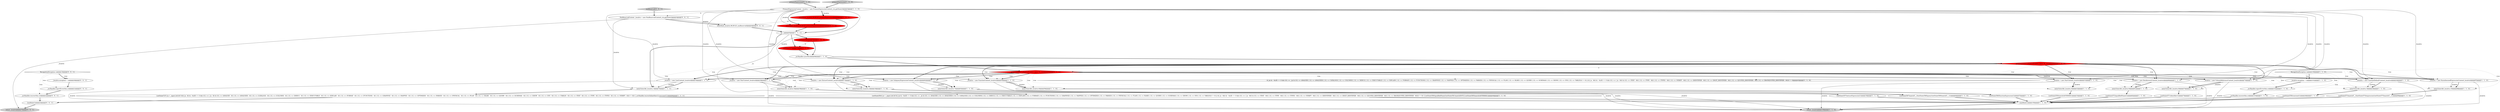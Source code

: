 digraph {
9 [style = filled, label = "{setState(573)match(T__0)setState(574)expression()setState(575)match(T__1)}@@@89@@@['1', '1', '0']", fillcolor = white, shape = ellipse image = "AAA0AAABBB1BBB"];
43 [style = filled, label = "{setState(563)_la = _input.LA(1)if ((((_la) & ~0x3f) == 0 && ((1L << _la) & ((1L << ANALYZE) | (1L << ANALYZED) | (1L << CATALOGS) | (1L << COLUMNS) | (1L << DEBUG) | (1L << EXECUTABLE) | (1L << EXPLAIN) | (1L << FORMAT) | (1L << FUNCTIONS) | (1L << GRAPHVIZ) | (1L << MAPPED) | (1L << OPTIMIZED) | (1L << PARSED) | (1L << PHYSICAL) | (1L << PLAN) | (1L << RLIKE) | (1L << QUERY) | (1L << SCHEMAS) | (1L << SHOW) | (1L << SYS) | (1L << TABLES))) != 0) || ((((_la - 64)) & ~0x3f) == 0 && ((1L << (_la - 64)) & ((1L << (TEXT - 64)) | (1L << (TYPE - 64)) | (1L << (TYPES - 64)) | (1L << (VERIFY - 64)) | (1L << (IDENTIFIER - 64)) | (1L << (DIGIT_IDENTIFIER - 64)) | (1L << (QUOTED_IDENTIFIER - 64)) | (1L << (BACKQUOTED_IDENTIFIER - 64)))) != 0)) {{setState(560)qualifiedName()setState(561)match(DOT)}}setState(565)match(ASTERISK)}@@@40@@@['1', '1', '0']", fillcolor = white, shape = ellipse image = "AAA0AAABBB1BBB"];
11 [style = filled, label = "_localctx = new FunctionContext(_localctx)@@@55@@@['1', '1', '0']", fillcolor = white, shape = ellipse image = "AAA0AAABBB1BBB"];
54 [style = filled, label = "_localctx.exception = re@@@20@@@['0', '0', '1']", fillcolor = white, shape = ellipse image = "AAA0AAABBB3BBB"];
35 [style = filled, label = "_localctx = new ColumnReferenceContext(_localctx)@@@73@@@['1', '1', '0']", fillcolor = white, shape = ellipse image = "AAA0AAABBB1BBB"];
22 [style = filled, label = "{setState(727)_la = _input.LA(1)if (!(((((_la - 6)) & ~0x3f) == 0 && ((1L << (_la - 6)) & ((1L << (ANALYZE - 6)) | (1L << (ANALYZED - 6)) | (1L << (CATALOGS - 6)) | (1L << (COLUMNS - 6)) | (1L << (DEBUG - 6)) | (1L << (EXECUTABLE - 6)) | (1L << (EXPLAIN - 6)) | (1L << (FORMAT - 6)) | (1L << (FUNCTIONS - 6)) | (1L << (GRAPHVIZ - 6)) | (1L << (MAPPED - 6)) | (1L << (OPTIMIZED - 6)) | (1L << (PARSED - 6)) | (1L << (PHYSICAL - 6)) | (1L << (PLAN - 6)) | (1L << (RLIKE - 6)) | (1L << (QUERY - 6)) | (1L << (SCHEMAS - 6)) | (1L << (SHOW - 6)) | (1L << (SYS - 6)) | (1L << (TABLES - 6)) | (1L << (TEXT - 6)) | (1L << (TYPE - 6)) | (1L << (TYPES - 6)) | (1L << (VERIFY - 6)))) != 0))) {_errHandler.recoverInline(this)}{consume()}}@@@8@@@['1', '1', '1']", fillcolor = white, shape = ellipse image = "AAA0AAABBB1BBB"];
25 [style = filled, label = "_localctx = new StarContext(_localctx)@@@31@@@['1', '1', '0']", fillcolor = white, shape = ellipse image = "AAA0AAABBB1BBB"];
50 [style = filled, label = "enterRule(_localctx,96,RULE_nonReserved)@@@4@@@['0', '0', '1']", fillcolor = white, shape = ellipse image = "AAA0AAABBB3BBB"];
19 [style = filled, label = "_localctx = new CastContext(_localctx)@@@10@@@['1', '1', '0']", fillcolor = white, shape = ellipse image = "AAA0AAABBB1BBB"];
12 [style = filled, label = "enterOuterAlt(_localctx,6)@@@56@@@['1', '1', '0']", fillcolor = white, shape = ellipse image = "AAA0AAABBB1BBB"];
6 [style = filled, label = "PrimaryExpressionContext _localctx = new PrimaryExpressionContext(_ctx,getState())@@@3@@@['1', '1', '0']", fillcolor = white, shape = ellipse image = "AAA0AAABBB1BBB"];
13 [style = filled, label = "enterOuterAlt(_localctx,2)@@@18@@@['1', '1', '0']", fillcolor = white, shape = ellipse image = "AAA0AAABBB1BBB"];
23 [style = filled, label = "_localctx = new ParenthesizedExpressionContext(_localctx)@@@87@@@['1', '1', '0']", fillcolor = white, shape = ellipse image = "AAA0AAABBB1BBB"];
2 [style = filled, label = "enterOuterAlt(_localctx,8)@@@74@@@['1', '1', '0']", fillcolor = white, shape = ellipse image = "AAA0AAABBB1BBB"];
39 [style = filled, label = "{setState(567)match(T__0)setState(568)query()setState(569)match(T__1)}@@@64@@@['1', '1', '0']", fillcolor = white, shape = ellipse image = "AAA0AAABBB1BBB"];
29 [style = filled, label = "enterOuterAlt(_localctx,7)@@@63@@@['1', '1', '0']", fillcolor = white, shape = ellipse image = "AAA0AAABBB1BBB"];
5 [style = filled, label = "return _localctx@@@108@@@['1', '1', '0']", fillcolor = lightgray, shape = ellipse image = "AAA0AAABBB1BBB"];
47 [style = filled, label = "enterRule(_localctx,60,RULE_primaryExpression)@@@4@@@['0', '1', '0']", fillcolor = red, shape = ellipse image = "AAA1AAABBB2BBB"];
7 [style = filled, label = "(((_la) & ~0x3f) == 0 && ((1L << _la) & ((1L << ANALYZE) | (1L << ANALYZED) | (1L << CATALOGS) | (1L << COLUMNS) | (1L << DEBUG) | (1L << EXECUTABLE) | (1L << EXPLAIN) | (1L << FORMAT) | (1L << FUNCTIONS) | (1L << GRAPHVIZ) | (1L << MAPPED) | (1L << OPTIMIZED) | (1L << PARSED) | (1L << PHYSICAL) | (1L << PLAN) | (1L << RLIKE) | (1L << QUERY) | (1L << SCHEMAS) | (1L << SHOW) | (1L << SYS) | (1L << TABLES))) != 0) || ((((_la - 64)) & ~0x3f) == 0 && ((1L << (_la - 64)) & ((1L << (TEXT - 64)) | (1L << (TYPE - 64)) | (1L << (TYPES - 64)) | (1L << (VERIFY - 64)) | (1L << (IDENTIFIER - 64)) | (1L << (DIGIT_IDENTIFIER - 64)) | (1L << (QUOTED_IDENTIFIER - 64)) | (1L << (BACKQUOTED_IDENTIFIER - 64)))) != 0)@@@43@@@['1', '1', '0']", fillcolor = white, shape = diamond image = "AAA0AAABBB1BBB"];
17 [style = filled, label = "_localctx = new ExtractContext(_localctx)@@@17@@@['1', '1', '0']", fillcolor = white, shape = ellipse image = "AAA0AAABBB1BBB"];
46 [style = filled, label = "primaryExpression['0', '1', '0']", fillcolor = lightgray, shape = diamond image = "AAA0AAABBB2BBB"];
21 [style = filled, label = "RecognitionException re@@@100@@@['1', '1', '0']", fillcolor = white, shape = diamond image = "AAA0AAABBB1BBB"];
56 [style = filled, label = "{exitRule()}@@@24@@@['0', '0', '1']", fillcolor = white, shape = ellipse image = "AAA0AAABBB3BBB"];
8 [style = filled, label = "_errHandler.reportError(this,re)@@@102@@@['1', '1', '0']", fillcolor = white, shape = ellipse image = "AAA0AAABBB1BBB"];
26 [style = filled, label = "_errHandler.recover(this,re)@@@103@@@['1', '1', '0']", fillcolor = white, shape = ellipse image = "AAA0AAABBB1BBB"];
30 [style = filled, label = "enterOuterAlt(_localctx,10)@@@88@@@['1', '1', '0']", fillcolor = white, shape = ellipse image = "AAA0AAABBB1BBB"];
33 [style = filled, label = "_localctx = new StarContext(_localctx)@@@38@@@['1', '1', '0']", fillcolor = white, shape = ellipse image = "AAA0AAABBB1BBB"];
16 [style = filled, label = "enterOuterAlt(_localctx,1)@@@7@@@['1', '1', '1']", fillcolor = white, shape = ellipse image = "AAA0AAABBB1BBB"];
44 [style = filled, label = "setState(577)@@@7@@@['0', '1', '0']", fillcolor = red, shape = ellipse image = "AAA1AAABBB2BBB"];
34 [style = filled, label = "_localctx = new DereferenceContext(_localctx)@@@80@@@['1', '1', '0']", fillcolor = white, shape = ellipse image = "AAA0AAABBB1BBB"];
31 [style = filled, label = "getInterpreter().adaptivePredict(_input,78,_ctx)@@@9@@@['1', '0', '0']", fillcolor = red, shape = diamond image = "AAA1AAABBB1BBB"];
3 [style = filled, label = "{setState(566)functionExpression()}@@@57@@@['1', '1', '0']", fillcolor = white, shape = ellipse image = "AAA0AAABBB1BBB"];
41 [style = filled, label = "enterRule(_localctx,58,RULE_primaryExpression)@@@4@@@['1', '0', '0']", fillcolor = red, shape = ellipse image = "AAA1AAABBB1BBB"];
4 [style = filled, label = "enterOuterAlt(_localctx,9)@@@81@@@['1', '1', '0']", fillcolor = white, shape = ellipse image = "AAA0AAABBB1BBB"];
49 [style = filled, label = "NonReservedContext _localctx = new NonReservedContext(_ctx,getState())@@@3@@@['0', '0', '1']", fillcolor = white, shape = ellipse image = "AAA0AAABBB3BBB"];
53 [style = filled, label = "_errHandler.recover(this,re)@@@22@@@['0', '0', '1']", fillcolor = white, shape = ellipse image = "AAA0AAABBB3BBB"];
55 [style = filled, label = "RecognitionException re@@@19@@@['0', '0', '1']", fillcolor = white, shape = diamond image = "AAA0AAABBB3BBB"];
15 [style = filled, label = "enterOuterAlt(_localctx,5)@@@39@@@['1', '1', '0']", fillcolor = white, shape = ellipse image = "AAA0AAABBB1BBB"];
52 [style = filled, label = "nonReserved['0', '0', '1']", fillcolor = lightgray, shape = diamond image = "AAA0AAABBB3BBB"];
1 [style = filled, label = "{setState(572)qualifiedName()}@@@82@@@['1', '1', '0']", fillcolor = white, shape = ellipse image = "AAA0AAABBB1BBB"];
0 [style = filled, label = "_errHandler.sync(this)@@@8@@@['1', '1', '0']", fillcolor = white, shape = ellipse image = "AAA0AAABBB1BBB"];
36 [style = filled, label = "{exitRule()}@@@105@@@['1', '1', '0']", fillcolor = white, shape = ellipse image = "AAA0AAABBB1BBB"];
51 [style = filled, label = "return _localctx@@@27@@@['0', '0', '1']", fillcolor = lightgray, shape = ellipse image = "AAA0AAABBB3BBB"];
38 [style = filled, label = "setState(586)@@@7@@@['1', '0', '0']", fillcolor = red, shape = ellipse image = "AAA1AAABBB1BBB"];
24 [style = filled, label = "_localctx = new ConstantDefaultContext(_localctx)@@@24@@@['1', '1', '0']", fillcolor = white, shape = ellipse image = "AAA0AAABBB1BBB"];
37 [style = filled, label = "primaryExpression['1', '0', '0']", fillcolor = lightgray, shape = diamond image = "AAA0AAABBB1BBB"];
48 [style = filled, label = "_errHandler.reportError(this,re)@@@21@@@['0', '0', '1']", fillcolor = white, shape = ellipse image = "AAA0AAABBB3BBB"];
14 [style = filled, label = "{setState(571)identifier()}@@@75@@@['1', '1', '0']", fillcolor = white, shape = ellipse image = "AAA0AAABBB1BBB"];
20 [style = filled, label = "enterOuterAlt(_localctx,3)@@@25@@@['1', '1', '0']", fillcolor = white, shape = ellipse image = "AAA0AAABBB1BBB"];
45 [style = filled, label = "getInterpreter().adaptivePredict(_input,76,_ctx)@@@9@@@['0', '1', '0']", fillcolor = red, shape = diamond image = "AAA1AAABBB2BBB"];
18 [style = filled, label = "_localctx = new SubqueryExpressionContext(_localctx)@@@62@@@['1', '1', '0']", fillcolor = white, shape = ellipse image = "AAA0AAABBB1BBB"];
40 [style = filled, label = "int _la@@@5@@@['1', '1', '1']", fillcolor = white, shape = ellipse image = "AAA0AAABBB1BBB"];
10 [style = filled, label = "_localctx.exception = re@@@101@@@['1', '1', '0']", fillcolor = white, shape = ellipse image = "AAA0AAABBB1BBB"];
27 [style = filled, label = "enterOuterAlt(_localctx,4)@@@32@@@['1', '1', '0']", fillcolor = white, shape = ellipse image = "AAA0AAABBB1BBB"];
28 [style = filled, label = "{setState(559)match(ASTERISK)}@@@33@@@['1', '1', '0']", fillcolor = white, shape = ellipse image = "AAA0AAABBB1BBB"];
32 [style = filled, label = "{setState(557)extractExpression()}@@@19@@@['1', '1', '0']", fillcolor = white, shape = ellipse image = "AAA0AAABBB1BBB"];
42 [style = filled, label = "{setState(558)constant()}@@@26@@@['1', '1', '0']", fillcolor = white, shape = ellipse image = "AAA0AAABBB1BBB"];
45->27 [style = dotted, label="true"];
45->18 [style = dotted, label="true"];
17->5 [style = solid, label="_localctx"];
21->10 [style = bold, label=""];
45->15 [style = dotted, label="true"];
6->41 [style = solid, label="_localctx"];
21->8 [style = dotted, label="true"];
27->28 [style = bold, label=""];
45->4 [style = dotted, label="true"];
45->33 [style = bold, label=""];
33->15 [style = solid, label="_localctx"];
40->38 [style = bold, label=""];
45->7 [style = dotted, label="true"];
45->24 [style = bold, label=""];
31->7 [style = dotted, label="true"];
6->19 [style = solid, label="_localctx"];
3->36 [style = bold, label=""];
45->25 [style = bold, label=""];
40->16 [style = bold, label=""];
31->35 [style = bold, label=""];
10->8 [style = bold, label=""];
21->26 [style = dotted, label="true"];
2->14 [style = bold, label=""];
6->41 [style = bold, label=""];
31->27 [style = dotted, label="true"];
6->18 [style = solid, label="_localctx"];
31->34 [style = dotted, label="true"];
45->17 [style = dotted, label="true"];
23->5 [style = solid, label="_localctx"];
45->17 [style = bold, label=""];
6->34 [style = solid, label="_localctx"];
25->5 [style = solid, label="_localctx"];
45->35 [style = bold, label=""];
31->12 [style = dotted, label="true"];
6->23 [style = solid, label="_localctx"];
55->48 [style = dotted, label="true"];
31->19 [style = dotted, label="true"];
31->25 [style = dotted, label="true"];
13->32 [style = bold, label=""];
45->23 [style = dotted, label="true"];
28->36 [style = bold, label=""];
23->30 [style = bold, label=""];
33->15 [style = bold, label=""];
29->39 [style = bold, label=""];
40->43 [style = solid, label="_la"];
46->6 [style = bold, label=""];
11->12 [style = bold, label=""];
19->5 [style = solid, label="_localctx"];
31->11 [style = dotted, label="true"];
31->33 [style = dotted, label="true"];
11->5 [style = solid, label="_localctx"];
31->11 [style = bold, label=""];
45->11 [style = bold, label=""];
56->51 [style = bold, label=""];
24->20 [style = bold, label=""];
6->49 [style = dashed, label="0"];
25->27 [style = bold, label=""];
31->30 [style = dotted, label="true"];
31->33 [style = bold, label=""];
31->23 [style = dotted, label="true"];
24->5 [style = solid, label="_localctx"];
38->0 [style = bold, label=""];
31->17 [style = dotted, label="true"];
55->53 [style = dotted, label="true"];
31->15 [style = dotted, label="true"];
32->36 [style = bold, label=""];
53->56 [style = bold, label=""];
31->29 [style = dotted, label="true"];
45->24 [style = dotted, label="true"];
6->47 [style = bold, label=""];
0->31 [style = bold, label=""];
6->11 [style = solid, label="_localctx"];
14->36 [style = bold, label=""];
6->17 [style = solid, label="_localctx"];
6->24 [style = solid, label="_localctx"];
31->25 [style = bold, label=""];
45->23 [style = bold, label=""];
45->2 [style = dotted, label="true"];
0->45 [style = bold, label=""];
47->40 [style = bold, label=""];
18->5 [style = solid, label="_localctx"];
31->35 [style = dotted, label="true"];
45->29 [style = dotted, label="true"];
31->24 [style = bold, label=""];
6->47 [style = solid, label="_localctx"];
43->36 [style = bold, label=""];
35->2 [style = bold, label=""];
45->34 [style = dotted, label="true"];
45->20 [style = dotted, label="true"];
30->9 [style = bold, label=""];
35->2 [style = solid, label="_localctx"];
21->10 [style = dotted, label="true"];
31->18 [style = dotted, label="true"];
49->51 [style = solid, label="_localctx"];
31->34 [style = bold, label=""];
18->29 [style = solid, label="_localctx"];
33->5 [style = solid, label="_localctx"];
19->16 [style = bold, label=""];
49->50 [style = solid, label="_localctx"];
49->50 [style = bold, label=""];
45->13 [style = dotted, label="true"];
23->30 [style = solid, label="_localctx"];
41->40 [style = bold, label=""];
45->11 [style = dotted, label="true"];
34->5 [style = solid, label="_localctx"];
15->43 [style = bold, label=""];
45->19 [style = dotted, label="true"];
20->42 [style = bold, label=""];
31->2 [style = dotted, label="true"];
36->5 [style = bold, label=""];
17->13 [style = bold, label=""];
12->3 [style = bold, label=""];
4->1 [style = bold, label=""];
31->13 [style = dotted, label="true"];
31->17 [style = bold, label=""];
41->47 [style = dashed, label="0"];
31->19 [style = bold, label=""];
38->44 [style = dashed, label="0"];
40->44 [style = bold, label=""];
45->18 [style = bold, label=""];
9->36 [style = bold, label=""];
35->5 [style = solid, label="_localctx"];
41->50 [style = dashed, label="0"];
6->25 [style = solid, label="_localctx"];
31->23 [style = bold, label=""];
22->56 [style = bold, label=""];
52->49 [style = bold, label=""];
26->36 [style = bold, label=""];
17->13 [style = solid, label="_localctx"];
31->45 [style = dashed, label="0"];
31->18 [style = bold, label=""];
54->48 [style = bold, label=""];
25->27 [style = solid, label="_localctx"];
48->53 [style = bold, label=""];
42->36 [style = bold, label=""];
31->16 [style = dotted, label="true"];
45->33 [style = dotted, label="true"];
16->22 [style = bold, label=""];
37->6 [style = bold, label=""];
1->36 [style = bold, label=""];
31->20 [style = dotted, label="true"];
6->35 [style = solid, label="_localctx"];
19->16 [style = solid, label="_localctx"];
55->54 [style = dotted, label="true"];
18->29 [style = bold, label=""];
6->33 [style = solid, label="_localctx"];
45->19 [style = bold, label=""];
24->20 [style = solid, label="_localctx"];
22->36 [style = bold, label=""];
50->40 [style = bold, label=""];
45->16 [style = dotted, label="true"];
45->25 [style = dotted, label="true"];
45->12 [style = dotted, label="true"];
45->35 [style = dotted, label="true"];
49->16 [style = solid, label="_localctx"];
34->4 [style = bold, label=""];
34->4 [style = solid, label="_localctx"];
45->30 [style = dotted, label="true"];
31->24 [style = dotted, label="true"];
55->54 [style = bold, label=""];
39->36 [style = bold, label=""];
31->4 [style = dotted, label="true"];
45->34 [style = bold, label=""];
11->12 [style = solid, label="_localctx"];
44->0 [style = bold, label=""];
8->26 [style = bold, label=""];
}
